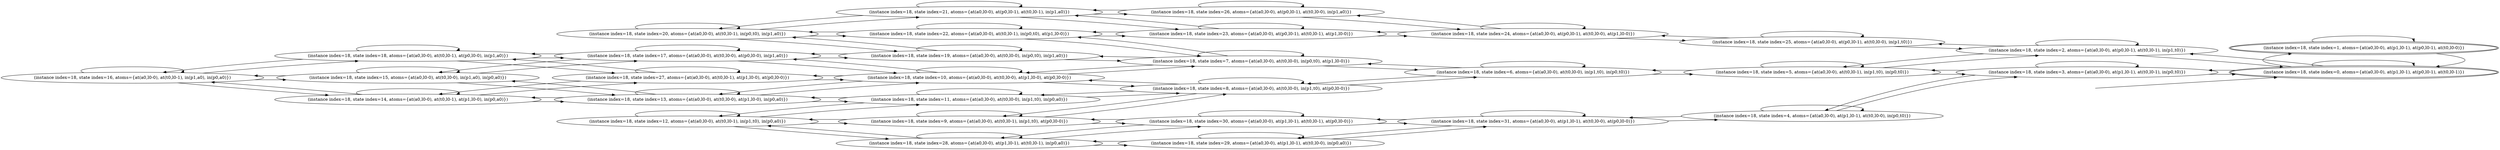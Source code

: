 digraph {
rankdir="LR"
s16[label="(instance index=18, state index=16, atoms={at(a0,l0-0), at(t0,l0-1), in(p1,a0), in(p0,a0)})"]
s18[label="(instance index=18, state index=18, atoms={at(a0,l0-0), at(t0,l0-1), at(p0,l0-0), in(p1,a0)})"]
s15[label="(instance index=18, state index=15, atoms={at(a0,l0-0), at(t0,l0-0), in(p1,a0), in(p0,a0)})"]
s14[label="(instance index=18, state index=14, atoms={at(a0,l0-0), at(t0,l0-1), at(p1,l0-0), in(p0,a0)})"]
s12[label="(instance index=18, state index=12, atoms={at(a0,l0-0), at(t0,l0-1), in(p1,t0), in(p0,a0)})"]
s20[label="(instance index=18, state index=20, atoms={at(a0,l0-0), at(t0,l0-1), in(p0,t0), in(p1,a0)})"]
s27[label="(instance index=18, state index=27, atoms={at(a0,l0-0), at(t0,l0-1), at(p1,l0-0), at(p0,l0-0)})"]
s17[label="(instance index=18, state index=17, atoms={at(a0,l0-0), at(t0,l0-0), at(p0,l0-0), in(p1,a0)})"]
s13[label="(instance index=18, state index=13, atoms={at(a0,l0-0), at(t0,l0-0), at(p1,l0-0), in(p0,a0)})"]
s21[label="(instance index=18, state index=21, atoms={at(a0,l0-0), at(p0,l0-1), at(t0,l0-1), in(p1,a0)})"]
s11[label="(instance index=18, state index=11, atoms={at(a0,l0-0), at(t0,l0-0), in(p1,t0), in(p0,a0)})"]
s9[label="(instance index=18, state index=9, atoms={at(a0,l0-0), at(t0,l0-1), in(p1,t0), at(p0,l0-0)})"]
s22[label="(instance index=18, state index=22, atoms={at(a0,l0-0), at(t0,l0-1), in(p0,t0), at(p1,l0-0)})"]
s19[label="(instance index=18, state index=19, atoms={at(a0,l0-0), at(t0,l0-0), in(p0,t0), in(p1,a0)})"]
s10[label="(instance index=18, state index=10, atoms={at(a0,l0-0), at(t0,l0-0), at(p1,l0-0), at(p0,l0-0)})"]
s28[label="(instance index=18, state index=28, atoms={at(a0,l0-0), at(p1,l0-1), at(t0,l0-1), in(p0,a0)})"]
s30[label="(instance index=18, state index=30, atoms={at(a0,l0-0), at(p1,l0-1), at(t0,l0-1), at(p0,l0-0)})"]
s7[label="(instance index=18, state index=7, atoms={at(a0,l0-0), at(t0,l0-0), in(p0,t0), at(p1,l0-0)})"]
s8[label="(instance index=18, state index=8, atoms={at(a0,l0-0), at(t0,l0-0), in(p1,t0), at(p0,l0-0)})"]
s29[label="(instance index=18, state index=29, atoms={at(a0,l0-0), at(p1,l0-1), at(t0,l0-0), in(p0,a0)})"]
s26[label="(instance index=18, state index=26, atoms={at(a0,l0-0), at(p0,l0-1), at(t0,l0-0), in(p1,a0)})"]
s23[label="(instance index=18, state index=23, atoms={at(a0,l0-0), at(p0,l0-1), at(t0,l0-1), at(p1,l0-0)})"]
s31[label="(instance index=18, state index=31, atoms={at(a0,l0-0), at(p1,l0-1), at(t0,l0-0), at(p0,l0-0)})"]
s6[label="(instance index=18, state index=6, atoms={at(a0,l0-0), at(t0,l0-0), in(p1,t0), in(p0,t0)})"]
s24[label="(instance index=18, state index=24, atoms={at(a0,l0-0), at(p0,l0-1), at(t0,l0-0), at(p1,l0-0)})"]
s4[label="(instance index=18, state index=4, atoms={at(a0,l0-0), at(p1,l0-1), at(t0,l0-0), in(p0,t0)})"]
s25[label="(instance index=18, state index=25, atoms={at(a0,l0-0), at(p0,l0-1), at(t0,l0-0), in(p1,t0)})"]
s5[label="(instance index=18, state index=5, atoms={at(a0,l0-0), at(t0,l0-1), in(p1,t0), in(p0,t0)})"]
s2[label="(instance index=18, state index=2, atoms={at(a0,l0-0), at(p0,l0-1), at(t0,l0-1), in(p1,t0)})"]
s3[label="(instance index=18, state index=3, atoms={at(a0,l0-0), at(p1,l0-1), at(t0,l0-1), in(p0,t0)})"]
s1[peripheries=2,label="(instance index=18, state index=1, atoms={at(a0,l0-0), at(p1,l0-1), at(p0,l0-1), at(t0,l0-0)})"]
s0[peripheries=2,label="(instance index=18, state index=0, atoms={at(a0,l0-0), at(p1,l0-1), at(p0,l0-1), at(t0,l0-1)})"]
Dangling [ label = "", style = invis ]
{ rank = same; Dangling }
Dangling -> s0
{ rank = same; s0}
{ rank = same; s18,s15,s14}
{ rank = same; s12,s20,s27,s17,s13}
{ rank = same; s21,s11,s9,s22,s19,s10,s28}
{ rank = same; s30,s7,s8,s29,s26,s23}
{ rank = same; s31,s6,s24}
{ rank = same; s4,s25,s5}
{ rank = same; s2,s3}
{ rank = same; s1,s0}
{
s16->s15
s16->s14
s16->s18
s16->s16
}
{
s18->s27
s18->s18
s18->s17
s18->s16
s15->s15
s15->s13
s15->s17
s15->s16
s14->s14
s14->s13
s14->s27
s14->s16
}
{
s12->s28
s12->s12
s12->s11
s12->s9
s20->s22
s20->s21
s20->s20
s20->s19
s27->s27
s27->s14
s27->s10
s27->s18
s17->s19
s17->s18
s17->s17
s17->s15
s17->s10
s13->s14
s13->s13
s13->s11
s13->s15
s13->s10
}
{
s21->s23
s21->s21
s21->s20
s21->s26
s11->s13
s11->s11
s11->s12
s11->s8
s9->s30
s9->s9
s9->s12
s9->s8
s22->s22
s22->s20
s22->s7
s22->s23
s19->s20
s19->s7
s19->s19
s19->s17
s10->s27
s10->s13
s10->s17
s10->s10
s10->s8
s10->s7
s28->s30
s28->s29
s28->s28
s28->s12
}
{
s30->s31
s30->s30
s30->s28
s30->s9
s7->s19
s7->s10
s7->s22
s7->s7
s7->s6
s8->s10
s8->s9
s8->s8
s8->s11
s8->s6
s29->s29
s29->s31
s29->s28
s26->s26
s26->s21
s26->s24
s23->s23
s23->s22
s23->s21
s23->s24
}
{
s31->s31
s31->s30
s31->s29
s31->s4
s6->s7
s6->s6
s6->s5
s6->s8
s24->s23
s24->s26
s24->s25
s24->s24
}
{
s4->s31
s4->s4
s4->s3
s25->s2
s25->s25
s25->s24
s5->s5
s5->s3
s5->s6
s5->s2
}
{
s2->s2
s2->s5
s2->s25
s2->s0
s3->s5
s3->s3
s3->s4
s3->s0
}
{
s1->s1
s1->s0
s0->s3
s0->s2
s0->s1
s0->s0
}
}
